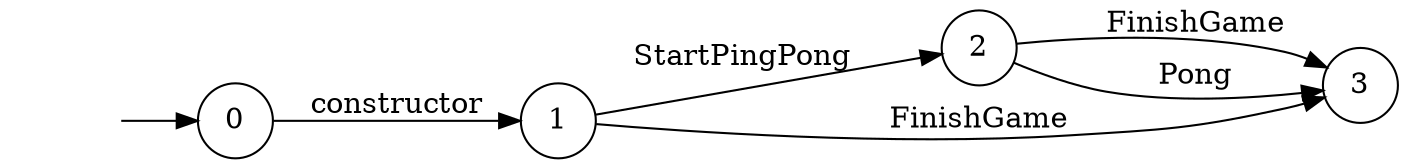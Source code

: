 digraph "Dapp-Automata-data/fuzzer/testnetdata-model-rq1-fix/Starter/Ktail-1" {
	graph [rankdir=LR]
	"" [label="" shape=plaintext]
	0 [label=0 shape=circle]
	2 [label=2 shape=circle]
	3 [label=3 shape=circle]
	1 [label=1 shape=circle]
	"" -> 0 [label=""]
	0 -> 1 [label=constructor]
	1 -> 2 [label=StartPingPong]
	1 -> 3 [label=FinishGame]
	2 -> 3 [label=FinishGame]
	2 -> 3 [label=Pong]
}
